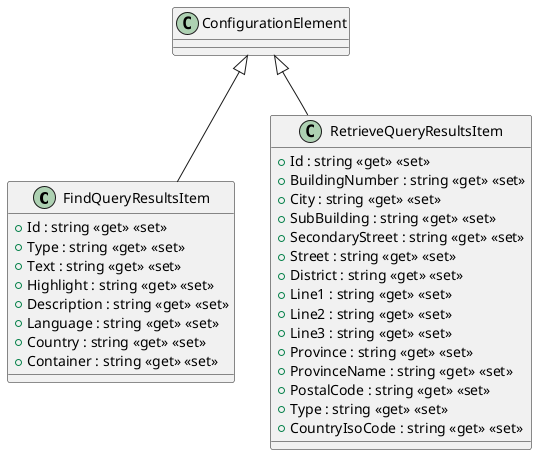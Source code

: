 @startuml

class FindQueryResultsItem {
    + Id : string <<get>> <<set>>
    + Type : string <<get>> <<set>>
    + Text : string <<get>> <<set>>
    + Highlight : string <<get>> <<set>>
    + Description : string <<get>> <<set>>
    + Language : string <<get>> <<set>>
    + Country : string <<get>> <<set>>
    + Container : string <<get>> <<set>>
}
ConfigurationElement <|-- FindQueryResultsItem

class RetrieveQueryResultsItem {
    + Id : string <<get>> <<set>>
    + BuildingNumber : string <<get>> <<set>>
    + City : string <<get>> <<set>>
    + SubBuilding : string <<get>> <<set>>
    + SecondaryStreet : string <<get>> <<set>>
    + Street : string <<get>> <<set>>
    + District : string <<get>> <<set>>
    + Line1 : string <<get>> <<set>>
    + Line2 : string <<get>> <<set>>
    + Line3 : string <<get>> <<set>>
    + Province : string <<get>> <<set>>
    + ProvinceName : string <<get>> <<set>>
    + PostalCode : string <<get>> <<set>>
    + Type : string <<get>> <<set>>
    + CountryIsoCode : string <<get>> <<set>>
}
ConfigurationElement <|-- RetrieveQueryResultsItem

@enduml
